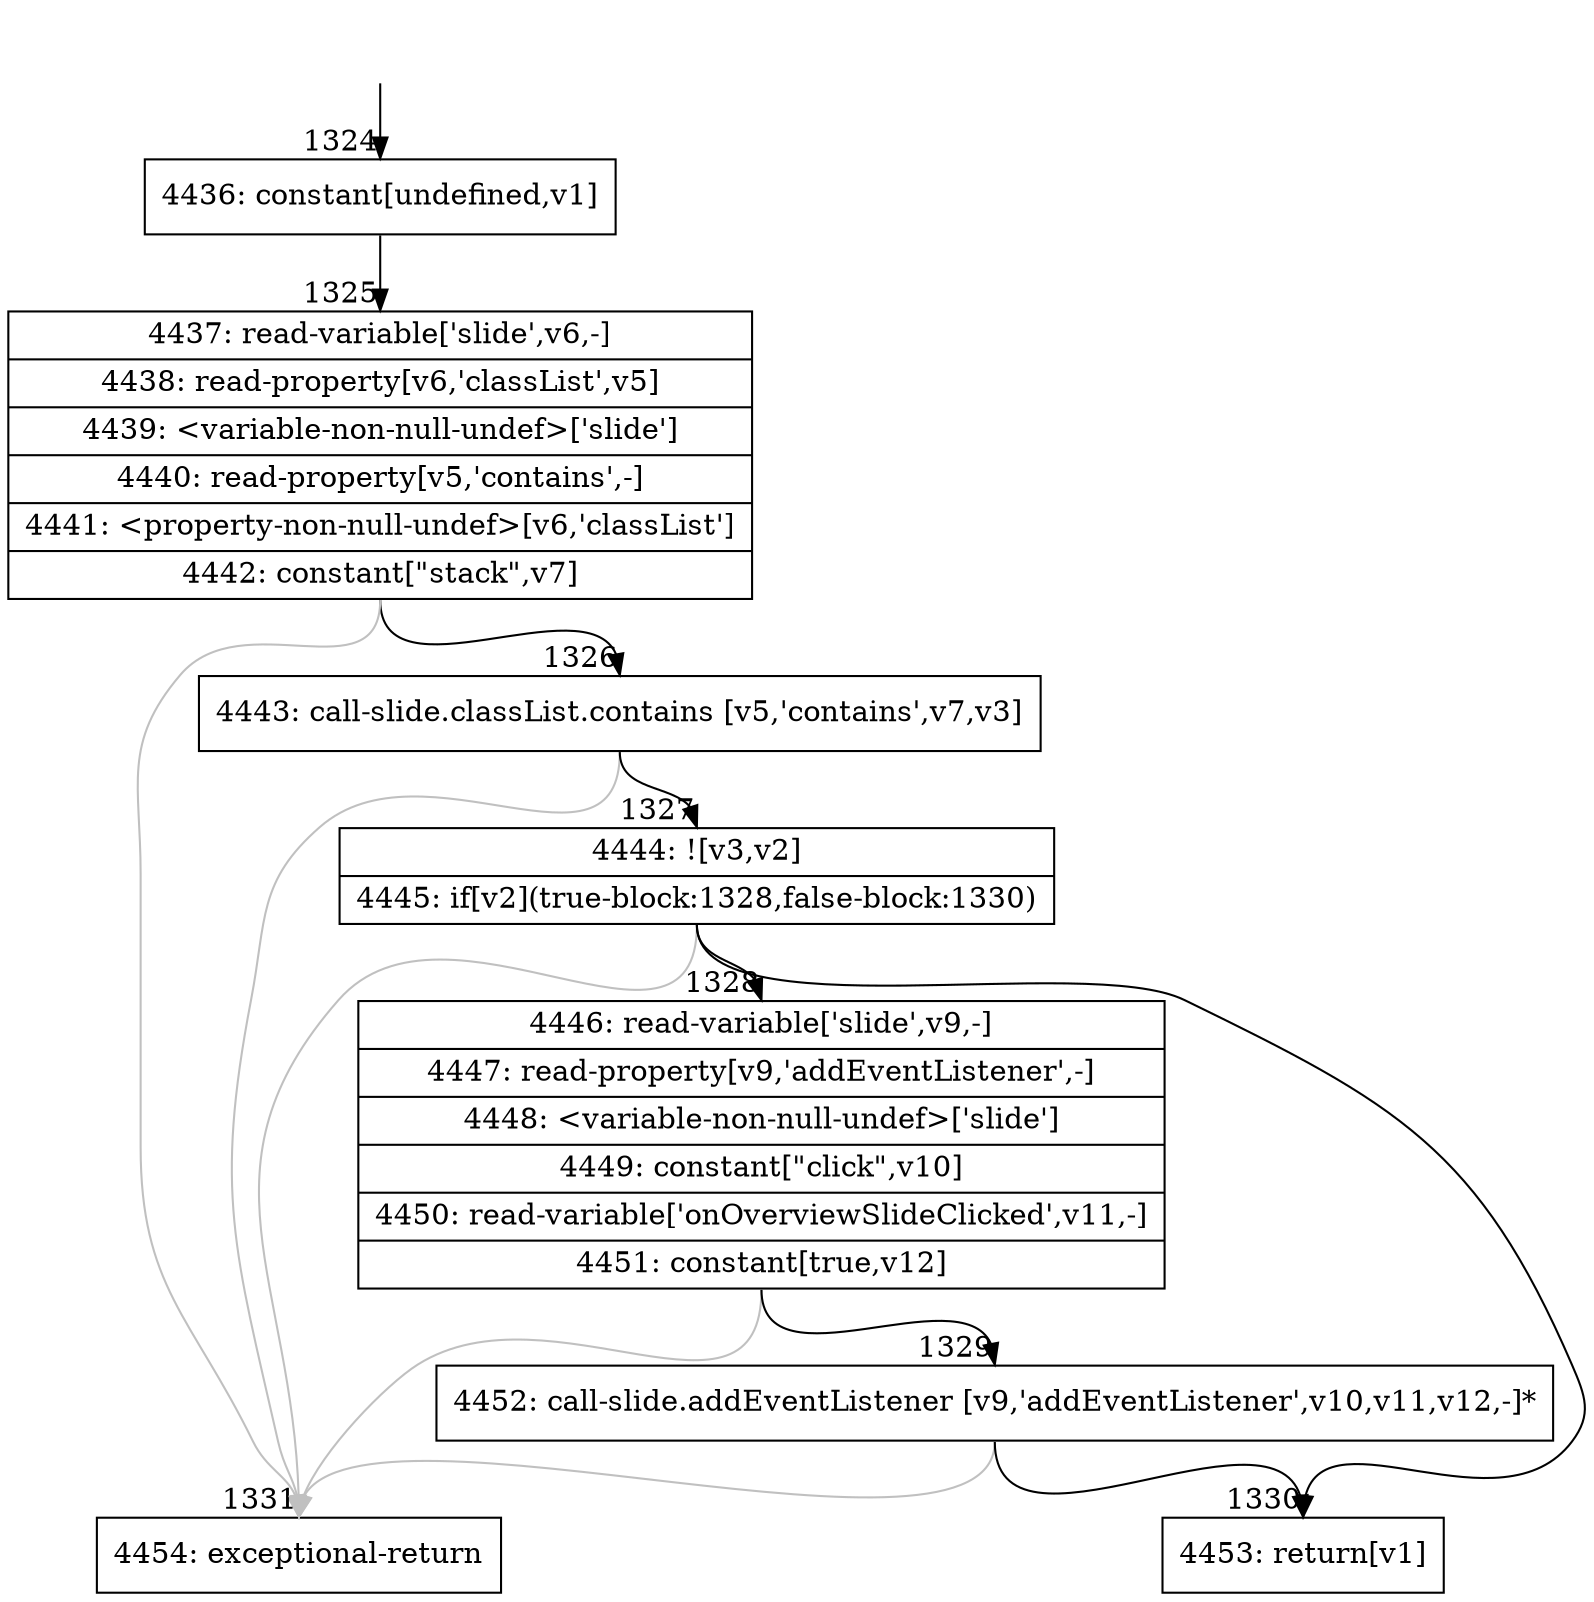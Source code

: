 digraph {
rankdir="TD"
BB_entry86[shape=none,label=""];
BB_entry86 -> BB1324 [tailport=s, headport=n, headlabel="    1324"]
BB1324 [shape=record label="{4436: constant[undefined,v1]}" ] 
BB1324 -> BB1325 [tailport=s, headport=n, headlabel="      1325"]
BB1325 [shape=record label="{4437: read-variable['slide',v6,-]|4438: read-property[v6,'classList',v5]|4439: \<variable-non-null-undef\>['slide']|4440: read-property[v5,'contains',-]|4441: \<property-non-null-undef\>[v6,'classList']|4442: constant[\"stack\",v7]}" ] 
BB1325 -> BB1326 [tailport=s, headport=n, headlabel="      1326"]
BB1325 -> BB1331 [tailport=s, headport=n, color=gray, headlabel="      1331"]
BB1326 [shape=record label="{4443: call-slide.classList.contains [v5,'contains',v7,v3]}" ] 
BB1326 -> BB1327 [tailport=s, headport=n, headlabel="      1327"]
BB1326 -> BB1331 [tailport=s, headport=n, color=gray]
BB1327 [shape=record label="{4444: ![v3,v2]|4445: if[v2](true-block:1328,false-block:1330)}" ] 
BB1327 -> BB1328 [tailport=s, headport=n, headlabel="      1328"]
BB1327 -> BB1330 [tailport=s, headport=n, headlabel="      1330"]
BB1327 -> BB1331 [tailport=s, headport=n, color=gray]
BB1328 [shape=record label="{4446: read-variable['slide',v9,-]|4447: read-property[v9,'addEventListener',-]|4448: \<variable-non-null-undef\>['slide']|4449: constant[\"click\",v10]|4450: read-variable['onOverviewSlideClicked',v11,-]|4451: constant[true,v12]}" ] 
BB1328 -> BB1329 [tailport=s, headport=n, headlabel="      1329"]
BB1328 -> BB1331 [tailport=s, headport=n, color=gray]
BB1329 [shape=record label="{4452: call-slide.addEventListener [v9,'addEventListener',v10,v11,v12,-]*}" ] 
BB1329 -> BB1330 [tailport=s, headport=n]
BB1329 -> BB1331 [tailport=s, headport=n, color=gray]
BB1330 [shape=record label="{4453: return[v1]}" ] 
BB1331 [shape=record label="{4454: exceptional-return}" ] 
//#$~ 1715
}
